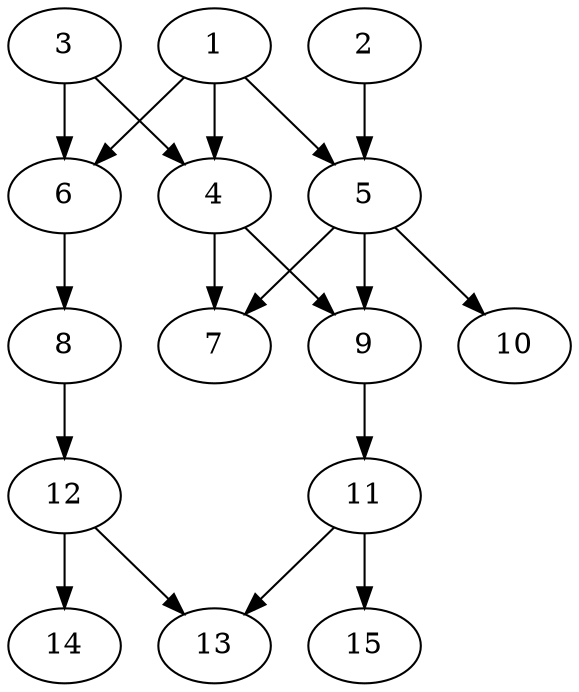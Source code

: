 // DAG automatically generated by daggen at Thu Oct  3 13:59:26 2019
// ./daggen --dot -n 15 --ccr 0.3 --fat 0.5 --regular 0.5 --density 0.6 --mindata 5242880 --maxdata 52428800 
digraph G {
  1 [size="99560107", alpha="0.02", expect_size="29868032"] 
  1 -> 4 [size ="29868032"]
  1 -> 5 [size ="29868032"]
  1 -> 6 [size ="29868032"]
  2 [size="100853760", alpha="0.03", expect_size="30256128"] 
  2 -> 5 [size ="30256128"]
  3 [size="48667307", alpha="0.09", expect_size="14600192"] 
  3 -> 4 [size ="14600192"]
  3 -> 6 [size ="14600192"]
  4 [size="113489920", alpha="0.00", expect_size="34046976"] 
  4 -> 7 [size ="34046976"]
  4 -> 9 [size ="34046976"]
  5 [size="170383360", alpha="0.01", expect_size="51115008"] 
  5 -> 7 [size ="51115008"]
  5 -> 9 [size ="51115008"]
  5 -> 10 [size ="51115008"]
  6 [size="100853760", alpha="0.09", expect_size="30256128"] 
  6 -> 8 [size ="30256128"]
  7 [size="127034027", alpha="0.04", expect_size="38110208"] 
  8 [size="48769707", alpha="0.18", expect_size="14630912"] 
  8 -> 12 [size ="14630912"]
  9 [size="134410240", alpha="0.08", expect_size="40323072"] 
  9 -> 11 [size ="40323072"]
  10 [size="67672747", alpha="0.15", expect_size="20301824"] 
  11 [size="151770453", alpha="0.11", expect_size="45531136"] 
  11 -> 13 [size ="45531136"]
  11 -> 15 [size ="45531136"]
  12 [size="168628907", alpha="0.11", expect_size="50588672"] 
  12 -> 13 [size ="50588672"]
  12 -> 14 [size ="50588672"]
  13 [size="32146773", alpha="0.13", expect_size="9644032"] 
  14 [size="101362347", alpha="0.16", expect_size="30408704"] 
  15 [size="104376320", alpha="0.09", expect_size="31312896"] 
}
